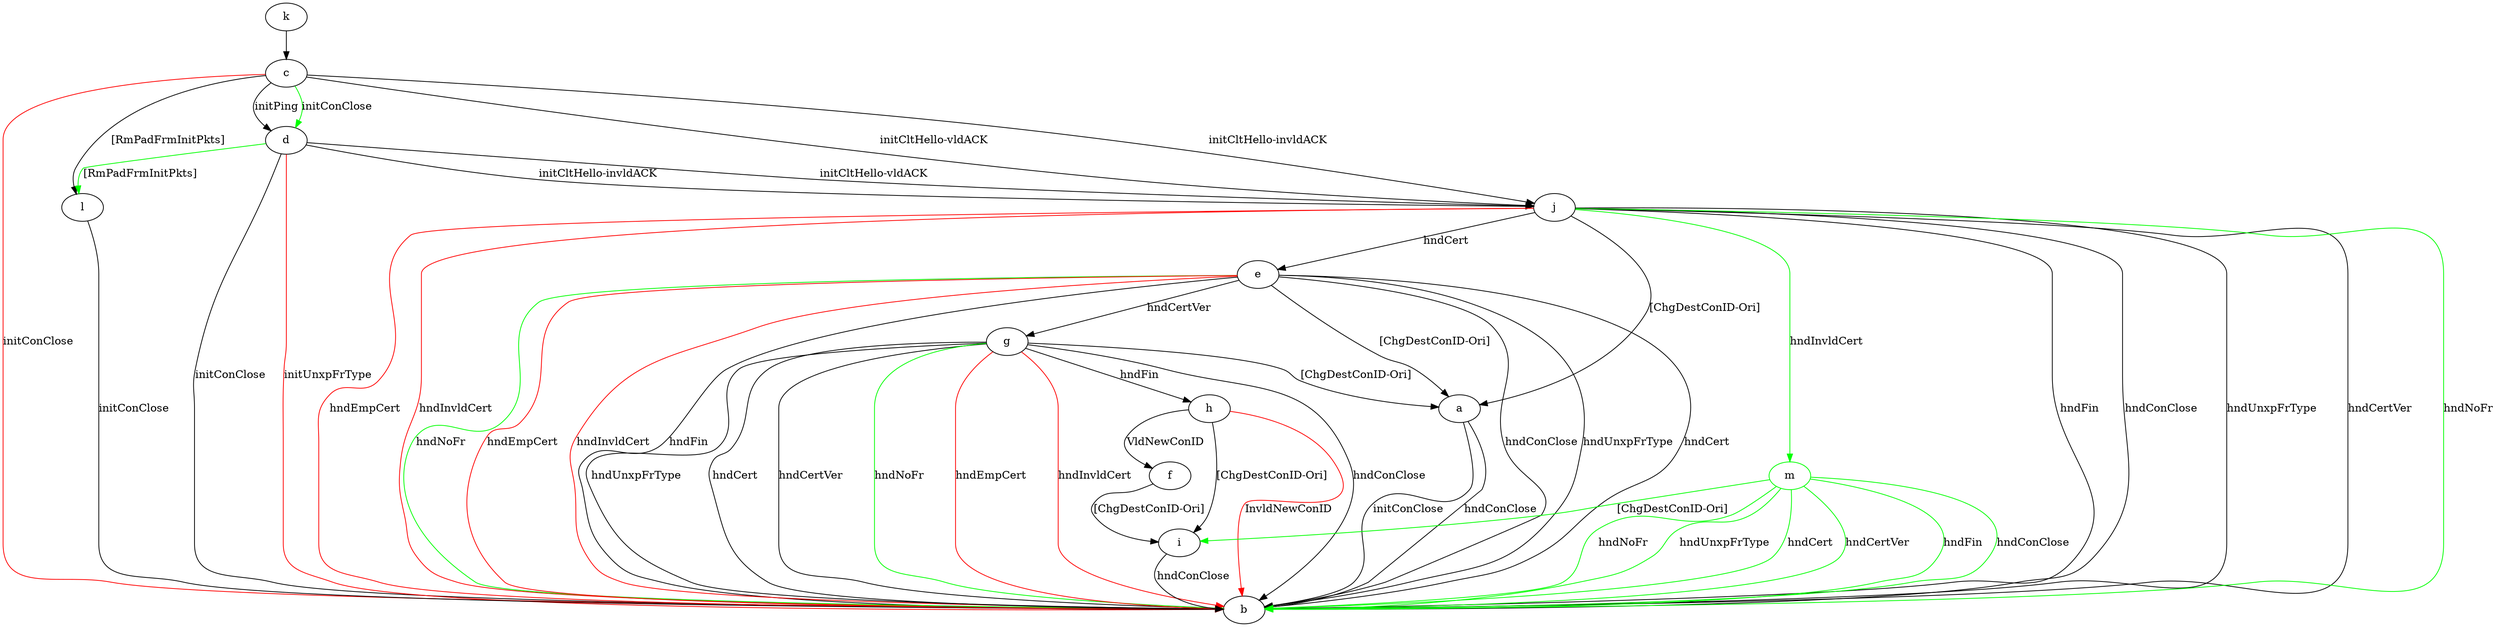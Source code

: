 digraph "" {
	a -> b	[key=0,
		label="initConClose "];
	a -> b	[key=1,
		label="hndConClose "];
	c -> b	[key=0,
		color=red,
		label="initConClose "];
	c -> d	[key=0,
		label="initPing "];
	c -> d	[key=1,
		color=green,
		label="initConClose "];
	c -> j	[key=0,
		label="initCltHello-vldACK "];
	c -> j	[key=1,
		label="initCltHello-invldACK "];
	c -> l	[key=0,
		label="[RmPadFrmInitPkts] "];
	d -> b	[key=0,
		label="initConClose "];
	d -> b	[key=1,
		color=red,
		label="initUnxpFrType "];
	d -> j	[key=0,
		label="initCltHello-vldACK "];
	d -> j	[key=1,
		label="initCltHello-invldACK "];
	d -> l	[key=0,
		color=green,
		label="[RmPadFrmInitPkts] "];
	e -> a	[key=0,
		label="[ChgDestConID-Ori] "];
	e -> b	[key=0,
		label="hndFin "];
	e -> b	[key=1,
		label="hndConClose "];
	e -> b	[key=2,
		label="hndUnxpFrType "];
	e -> b	[key=3,
		label="hndCert "];
	e -> b	[key=4,
		color=green,
		label="hndNoFr "];
	e -> b	[key=5,
		color=red,
		label="hndEmpCert "];
	e -> b	[key=6,
		color=red,
		label="hndInvldCert "];
	e -> g	[key=0,
		label="hndCertVer "];
	f -> i	[key=0,
		label="[ChgDestConID-Ori] "];
	g -> a	[key=0,
		label="[ChgDestConID-Ori] "];
	g -> b	[key=0,
		label="hndConClose "];
	g -> b	[key=1,
		label="hndUnxpFrType "];
	g -> b	[key=2,
		label="hndCert "];
	g -> b	[key=3,
		label="hndCertVer "];
	g -> b	[key=4,
		color=green,
		label="hndNoFr "];
	g -> b	[key=5,
		color=red,
		label="hndEmpCert "];
	g -> b	[key=6,
		color=red,
		label="hndInvldCert "];
	g -> h	[key=0,
		label="hndFin "];
	h -> b	[key=0,
		color=red,
		label="InvldNewConID "];
	h -> f	[key=0,
		label="VldNewConID "];
	h -> i	[key=0,
		label="[ChgDestConID-Ori] "];
	i -> b	[key=0,
		label="hndConClose "];
	j -> a	[key=0,
		label="[ChgDestConID-Ori] "];
	j -> b	[key=0,
		label="hndFin "];
	j -> b	[key=1,
		label="hndConClose "];
	j -> b	[key=2,
		label="hndUnxpFrType "];
	j -> b	[key=3,
		label="hndCertVer "];
	j -> b	[key=4,
		color=green,
		label="hndNoFr "];
	j -> b	[key=5,
		color=red,
		label="hndEmpCert "];
	j -> b	[key=6,
		color=red,
		label="hndInvldCert "];
	j -> e	[key=0,
		label="hndCert "];
	m	[color=green];
	j -> m	[key=0,
		color=green,
		label="hndInvldCert "];
	k -> c	[key=0];
	l -> b	[key=0,
		label="initConClose "];
	m -> b	[key=0,
		color=green,
		label="hndFin "];
	m -> b	[key=1,
		color=green,
		label="hndConClose "];
	m -> b	[key=2,
		color=green,
		label="hndNoFr "];
	m -> b	[key=3,
		color=green,
		label="hndUnxpFrType "];
	m -> b	[key=4,
		color=green,
		label="hndCert "];
	m -> b	[key=5,
		color=green,
		label="hndCertVer "];
	m -> i	[key=0,
		color=green,
		label="[ChgDestConID-Ori] "];
}
